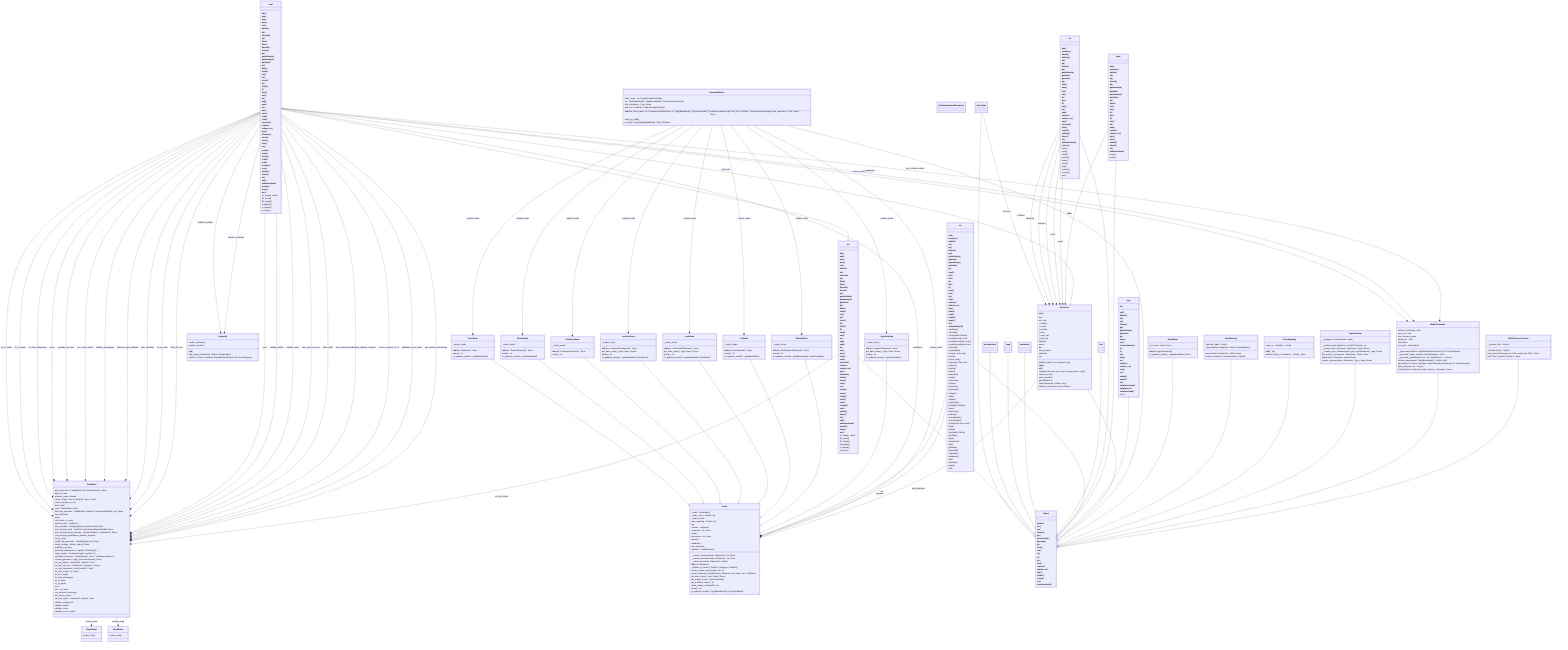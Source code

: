 classDiagram
  class BaseModel {
    model_config
  }
  class CaseNode {
    _output_model
    __init__(stm: Statement) None
    name() str
    to_pydantic_model() type[BaseModel]
  }
  class ChoiceNode {
    _output_model
    __init__(stm: ChoiceStatement) None
    name() str
    to_pydantic_model() type[BaseModel]
  }
  class ClassMapping {
    maps_to : Callable[..., Node]
    __call__() Any
    __init__(self, maps_to: Callable[..., Node]) None
  }
  class ConfigDict {
    alias_generator : Callable[[str], str] | AliasGenerator | None
    allow_inf_nan
    arbitrary_types_allowed
    cache_strings : bool | Literal['all', 'keys', 'none']
    coerce_numbers_to_str
    defer_build
    extra : ExtraValues | None
    field_title_generator : Callable[[str, FieldInfo | ComputedFieldInfo], str] | None
    from_attributes
    frozen
    hide_input_in_errors
    ignored_types : tuple[type, ...]
    json_encoders : dict[type[object], JsonEncoder] | None
    json_schema_extra : JsonDict | JsonSchemaExtraCallable | None
    json_schema_mode_override : Literal['validation', 'serialization', None]
    json_schema_serialization_defaults_required
    loc_by_alias
    model_title_generator : Callable[[type], str] | None
    plugin_settings : dict[str, object] | None
    populate_by_name
    protected_namespaces : tuple[str | Pattern[str], ...]
    regex_engine : Literal['rust-regex', 'python-re']
    revalidate_instances : Literal['always', 'never', 'subclass-instances']
    schema_generator : type[_GenerateSchema] | None
    ser_json_bytes : Literal['utf8', 'base64', 'hex']
    ser_json_inf_nan : Literal['null', 'constants', 'strings']
    ser_json_timedelta : Literal['iso8601', 'float']
    str_max_length : int | None
    str_min_length
    str_strip_whitespace
    str_to_lower
    str_to_upper
    strict
    title : str | None
    use_attribute_docstrings
    use_enum_values
    val_json_bytes : Literal['utf8', 'base64', 'hex']
    validate_assignment
    validate_default
    validate_return
    validation_error_cause
  }
  class ContainerNode {
    _output_model
    __init__(stm: ContainerStatement) None
    name() str
  }
  class GeneratedClass {
    class_name : str | PydanticUndefinedType
    cls : Type[BaseModel] | Type[RootModel] | PydanticUndefinedType
    field_annotation : Type | None
    field_info : FieldInfo | PydanticUndefinedType
    __init__(self, class_name: str | PydanticUndefinedType, cls: Type[BaseModel] | Type[RootModel] | PydanticUndefinedType, field_info: FieldInfo | PydanticUndefinedType, field_annotation: Type | None) None
    assert_is_valid()
    to_field() Tuple[Type[BaseModel] | Type, FieldInfo]
  }
  class LeafListNode {
    _output_model
    __init__(stm: LeafLeaflistStatement) None
    get_base_class() type | Node | Enum
    name() str
    to_pydantic_model() type[BaseModel | RootModel]
  }
  class LeafNode {
    _output_model
    __init__(stm: LeafLeaflistStatement) None
    get_base_class() type | Node | Enum
    name() str
    to_pydantic_model() type[BaseModel | RootModel]
  }
  class ListNode {
    _output_model
    __init__(stm: ListStatement) None
    name() str
    to_pydantic_model() type[BaseModel]
  }
  class ModelGenerator {
    include_verification_code
    input_dir : Path
    json_schema_output
    output_dir : Path
    standalone
    trim_path : Optional[str]
    __generate(modules: List[ModSubmodStatement], fd: TextIOWrapper)
    __generate_helper_code(fd: TextIOWrapper) None
    __generate_pydantic(json: str) str | dict[tuple[str, ...], Result]
    custom_dump(model: Type[BaseModel]) Dict[str, Any]
    generate(ctx: Context, modules: List[ModSubmodStatement], fd: TextIOWrapper)
    split_path(path: str) List[str]
    trim(statement: Statement, path: List[str]) Statement | None
  }
  class ModelRoot {
    root_node : Node | None
    __init__(stm: type[Statement])
    to_pydantic_model() type[BaseModel] | None
  }
  class ModuleNode {
    _output_model
    __init__(stm: ModSubmodStatement) None
    name() str
    to_pydantic_model() type[BaseModel] | type[RootModel]
  }
  class Node {
    _name : Optional[str]
    _name_count : Dict[str, int]
    _output_model
    alias_mapping : Dict[str, str]
    arg
    children : List[Node]
    comments : str | None
    default
    description : str | None
    keyword
    mandatory
    raw_statement
    substmts : List[Statement]
    __extract_comments(stm: Statement) str | None
    __extract_description(stm: Statement) str | None
    __extract_keys(stm: Statement) List[str]
    __init__(stm: Statement)
    _children_to_fields() Dict[str, Tuple[type, FieldInfo]]
    ensure_unique_name(name: str) str
    extract_statement_list(statement: Statement, attr_name: str) List[Node]
    get_base_class() type | Node | Enum
    get_output_class() GeneratedClass
    get_qualified_name() str
    make_unique_name(suffix: str)
    name()* str
    to_pydantic_model() Type[BaseModel] | Type[RootModel]
  }
  class NodeFactory {
    _ignored_types : List[str]
    _implemented_mappings : Dict[str, ClassMapping]
    generate(stm: Statement) Node | None
    register_statement_class(keywords: List[str])
  }
  class NoneType {
  }
  class NotImplementedException {
  }
  class Pydantify {
    handle_comments
    multiple_modules
    __init__()
    add_output_format(fmts: Dict[str, PyangPlugin])
    emit(ctx: Context, modules: ModSubmodStatement, fd: TextIOWrapper)
  }
  class RootModel {
    model_config
  }
  class Statement {
    __slots__
    arg
    ext_mod
    i_children
    i_config
    i_module
    i_uses
    i_uses_pos
    i_uses_top
    keyword
    parent
    pos
    raw_keyword
    substmts
    top
    __init__(top, parent, pos, keyword, arg)
    __repr__()
    __str__()
    copy(parent, uses, uses_top, nocopy, ignore, copyf)
    internal_reset()
    main_module()
    pprint(indent, f)
    search(keyword, children, arg)
    search_one(keyword, arg, children)
  }
  class TypeDefNode {
    _output_model
    __init__(stm: TypedefStatement) None
    get_base_class() type | Node | Enum
    name() str
    to_pydantic_model() type[RootModel]
  }
  class TypeResolver {
    __mapping : Dict[Statement, Node]
    __resolve_pattern(patterns: List[XSDPattern]) str
    __resolve_type_spec(spec: TypeSpec) type | Enum
    __resolve_type_statement(stm_type: TypeStatement) type | Enum
    get_model_if_known(stm: Statement) Node | None
    register(stm: Statement, model: Node)
    resolve_statement(stm: Statement) type | Node | Enum
  }
  class YANGSourcesTracker {
    __relevant_files : Set[str]
    _relevant_files() Set[str]
    copy_yang_files(input_root: Path, output_dir: Path) None
    track_from_pos(pos: Position) None
  }
  class bool {
    __abs__()*
    __add__()*
    __and__()*
    __bool__()*
    __ceil__()*
    __delattr__()*
    __dir__()*
    __divmod__()*
    __eq__()*
    __float__()*
    __floor__()*
    __floordiv__()*
    __format__()*
    __ge__()*
    __getattribute__()*
    __getnewargs__()*
    __getstate__()*
    __gt__()*
    __hash__()*
    __index__()*
    __init__()*
    __int__()*
    __invert__()*
    __le__()*
    __lshift__()*
    __lt__()*
    __mod__()*
    __mul__()*
    __ne__()*
    __neg__()*
    __new__()*
    __or__()*
    __pos__()*
    __pow__()*
    __radd__()*
    __rand__()*
    __rdivmod__()*
    __reduce__()*
    __reduce_ex__()*
    __repr__()*
    __rfloordiv__()*
    __rlshift__()*
    __rmod__()*
    __rmul__()*
    __ror__()*
    __round__()*
    __rpow__()*
    __rrshift__()*
    __rshift__()*
    __rsub__()*
    __rtruediv__()*
    __rxor__()*
    __setattr__()*
    __sizeof__()*
    __str__()*
    __sub__()*
    __subclasshook__()*
    __truediv__()*
    __trunc__()*
    __xor__()*
    as_integer_ratio()*
    bit_count()*
    bit_length()*
    conjugate()*
    is_integer()*
    to_bytes()*
  }
  class denominator {
  }
  class imag {
  }
  class int {
    __abs__()*
    __add__()*
    __and__()*
    __bool__()*
    __ceil__()*
    __delattr__()*
    __dir__()*
    __divmod__()*
    __eq__()*
    __float__()*
    __floor__()*
    __floordiv__()*
    __format__()*
    __ge__()*
    __getattribute__()*
    __getnewargs__()*
    __getstate__()*
    __gt__()*
    __hash__()*
    __index__()*
    __init__()*
    __int__()*
    __invert__()*
    __le__()*
    __lshift__()*
    __lt__()*
    __mod__()*
    __mul__()*
    __ne__()*
    __neg__()*
    __new__()*
    __or__()*
    __pos__()*
    __pow__()*
    __radd__()*
    __rand__()*
    __rdivmod__()*
    __reduce__()*
    __reduce_ex__()*
    __repr__()*
    __rfloordiv__()*
    __rlshift__()*
    __rmod__()*
    __rmul__()*
    __ror__()*
    __round__()*
    __rpow__()*
    __rrshift__()*
    __rshift__()*
    __rsub__()*
    __rtruediv__()*
    __rxor__()*
    __setattr__()*
    __sizeof__()*
    __str__()*
    __sub__()*
    __subclasshook__()*
    __truediv__()*
    __trunc__()*
    __xor__()*
    as_integer_ratio()*
    bit_count()*
    bit_length()*
    conjugate()*
    is_integer()*
    to_bytes()*
  }
  class list {
    __add__()*
    __contains__()*
    __delattr__()*
    __delitem__()*
    __dir__()*
    __eq__()*
    __format__()*
    __ge__()*
    __getattribute__()*
    __getitem__()*
    __getstate__()*
    __gt__()*
    __iadd__()*
    __imul__()*
    __init__()*
    __iter__()*
    __le__()*
    __len__()*
    __lt__()*
    __mul__()*
    __ne__()*
    __new__()*
    __reduce__()*
    __reduce_ex__()*
    __repr__()*
    __reversed__()*
    __rmul__()*
    __setattr__()*
    __setitem__()*
    __sizeof__()*
    __str__()*
    __subclasshook__()*
    append()*
    clear()*
    copy()*
    count()*
    extend()*
    index()*
    insert()*
    pop()*
    remove()*
    reverse()*
    sort()*
  }
  class numerator {
  }
  class object {
    __delattr__()*
    __dir__()*
    __eq__()*
    __format__()*
    __ge__()*
    __getattribute__()*
    __getstate__()*
    __gt__()*
    __hash__()*
    __init__()*
    __le__()*
    __lt__()*
    __ne__()*
    __new__()*
    __reduce__()*
    __reduce_ex__()*
    __repr__()*
    __setattr__()*
    __sizeof__()*
    __str__()*
    __subclasshook__()*
  }
  class real {
  }
  class str {
    __add__()*
    __contains__()*
    __delattr__()*
    __dir__()*
    __eq__()*
    __format__()*
    __ge__()*
    __getattribute__()*
    __getitem__()*
    __getnewargs__()*
    __getstate__()*
    __gt__()*
    __hash__()*
    __init__()*
    __iter__()*
    __le__()*
    __len__()*
    __lt__()*
    __mod__()*
    __mul__()*
    __ne__()*
    __new__()*
    __reduce__()*
    __reduce_ex__()*
    __repr__()*
    __rmod__()*
    __rmul__()*
    __setattr__()*
    __sizeof__()*
    __str__()*
    __subclasshook__()*
    capitalize()
    casefold()*
    center(width, fillchar)
    count(sub, start, end)
    decode(encoding, errors)
    encode(encoding, errors)
    endswith()*
    expandtabs()*
    find(sub, start, end)
    format()
    format_map()*
    index(sub, start, end)
    isalnum()*
    isalpha()*
    isascii()*
    isdecimal()*
    isdigit()*
    isidentifier()*
    islower()*
    isnumeric()*
    isprintable()*
    isspace()*
    istitle()*
    isupper()*
    join(iterable)
    ljust(width, fillchar)
    lower()
    lstrip(chars)
    partition()*
    removeprefix()*
    removesuffix()*
    replace(old, new, count)
    rfind()*
    rindex()*
    rjust(width, fillchar)
    rpartition()*
    rsplit()*
    rstrip(chars)
    split()*
    splitlines()*
    startswith()*
    strip(chars)
    swapcase()
    title()
    translate()*
    upper()
    zfill()*
  }
  class tuple {
    __add__()*
    __contains__()*
    __delattr__()*
    __dir__()*
    __eq__()*
    __format__()*
    __ge__()*
    __getattribute__()*
    __getitem__()*
    __getnewargs__()*
    __getstate__()*
    __gt__()*
    __hash__()*
    __init__()*
    __iter__()*
    __le__()*
    __len__()*
    __lt__()*
    __mul__()*
    __ne__()*
    __new__()*
    __reduce__()*
    __reduce_ex__()*
    __repr__()*
    __rmul__()*
    __setattr__()*
    __sizeof__()*
    __str__()*
    __subclasshook__()*
    count()*
    index()*
  }
  class type {
    __init__
    __call__()*
    __delattr__()*
    __dir__()*
    __eq__()*
    __format__()*
    __ge__()*
    __getattribute__()*
    __getstate__()*
    __gt__()*
    __hash__()*
    __init__()*
    __instancecheck__()*
    __le__()*
    __lt__()*
    __ne__()*
    __new__()*
    __or__()*
    __reduce__()*
    __reduce_ex__()*
    __repr__()*
    __ror__()*
    __setattr__()*
    __sizeof__()*
    __str__()*
    __subclasscheck__()*
    __subclasses__()*
    __subclasshook__()*
    mro()*
  }
  NoneType --|> object
  bool --|> int
  int --|> object
  denominator --|> object
  imag --|> object
  numerator --|> object
  real --|> object
  list --|> object
  str --|> object
  tuple --|> object
  type --|> object
  Statement --|> object
  GeneratedClass --|> object
  CaseNode --|> Node
  ChoiceNode --|> Node
  ContainerNode --|> Node
  LeafListNode --|> Node
  LeafNode --|> Node
  ListNode --|> Node
  ModelRoot --|> object
  ModuleNode --|> Node
  TypeDefNode --|> Node
  NodeFactory --|> object
  ClassMapping --|> object
  TypeResolver --|> object
  ModelGenerator --|> object
  YANGSourcesTracker --|> object
  NoneType --* Statement : ext_mod
  bool --* ConfigDict : str_to_lower
  bool --* ConfigDict : str_to_upper
  bool --* ConfigDict : str_strip_whitespace
  bool --* ConfigDict : frozen
  bool --* ConfigDict : populate_by_name
  bool --* ConfigDict : use_enum_values
  bool --* ConfigDict : validate_assignment
  bool --* ConfigDict : arbitrary_types_allowed
  bool --* ConfigDict : from_attributes
  bool --* ConfigDict : loc_by_alias
  bool --* ConfigDict : allow_inf_nan
  bool --* ConfigDict : strict
  bool --* ConfigDict : validate_default
  bool --* ConfigDict : validate_return
  bool --* ConfigDict : hide_input_in_errors
  bool --* ConfigDict : defer_build
  bool --* ConfigDict : json_schema_serialization_defaults_required
  bool --* ConfigDict : coerce_numbers_to_str
  bool --* ConfigDict : validation_error_cause
  bool --* ConfigDict : use_attribute_docstrings
  bool --* Node : mandatory
  bool --* Pydantify : multiple_modules
  bool --* Pydantify : handle_comments
  bool --* ModelGenerator : include_verification_code
  bool --* ModelGenerator : standalone
  bool --* ModelGenerator : json_schema_output
  int --* ConfigDict : str_min_length
  list --* Statement : i_children
  list --* Statement : substmts
  list --* Statement : substmts
  list --* Statement : i_uses
  list --* Statement : i_uses
  str --* Node : arg
  str --* Node : keyword
  tuple --* Statement : __slots__
  ConfigDict --* BaseModel : model_config
  ConfigDict --* RootModel : model_config
  GeneratedClass --* Node : _output_model
  GeneratedClass --* CaseNode : _output_model
  GeneratedClass --* ChoiceNode : _output_model
  GeneratedClass --* ContainerNode : _output_model
  GeneratedClass --* LeafListNode : _output_model
  GeneratedClass --* LeafNode : _output_model
  GeneratedClass --* ListNode : _output_model
  GeneratedClass --* ModuleNode : _output_model
  GeneratedClass --* TypeDefNode : _output_model
  bool --o Statement : i_uses_top
  Statement --o Node : raw_statement